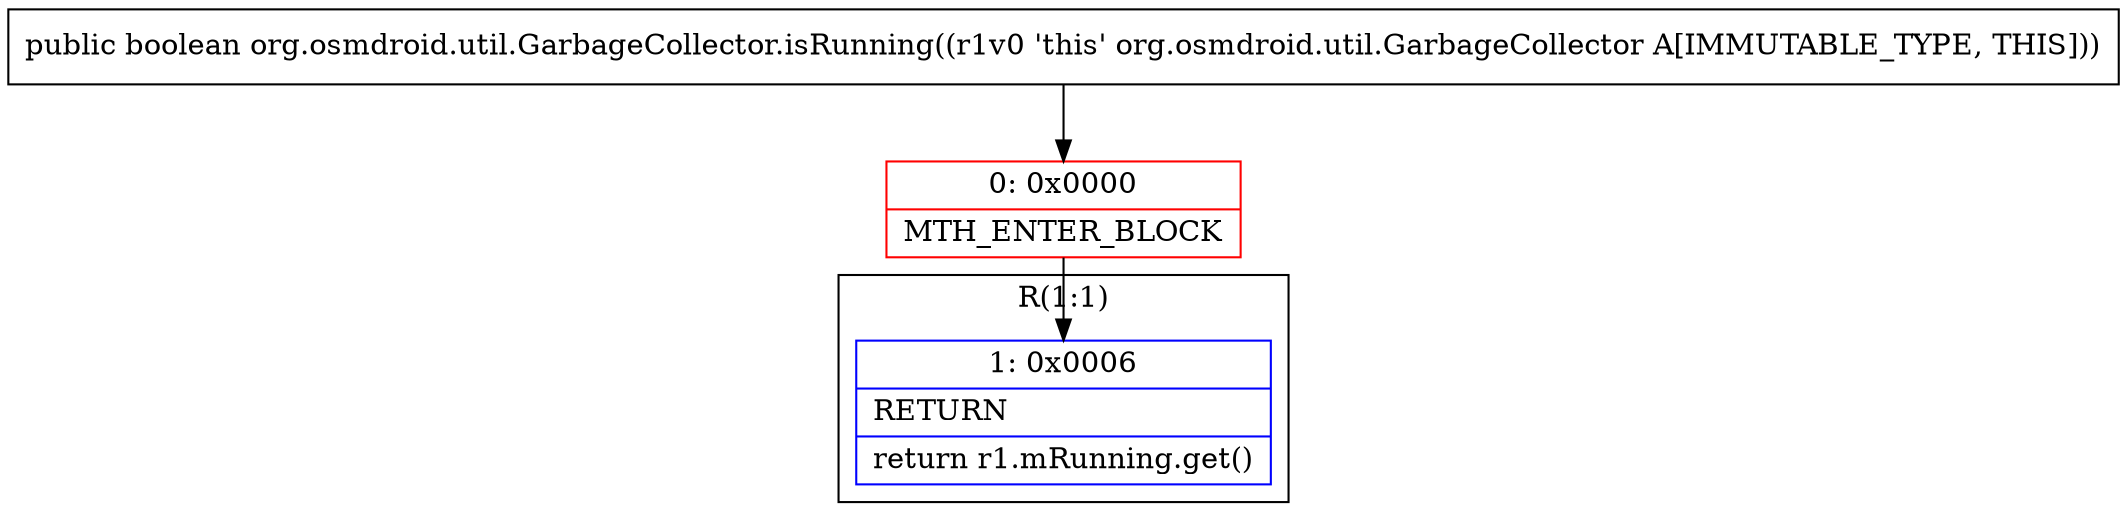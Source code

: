 digraph "CFG fororg.osmdroid.util.GarbageCollector.isRunning()Z" {
subgraph cluster_Region_651226453 {
label = "R(1:1)";
node [shape=record,color=blue];
Node_1 [shape=record,label="{1\:\ 0x0006|RETURN\l|return r1.mRunning.get()\l}"];
}
Node_0 [shape=record,color=red,label="{0\:\ 0x0000|MTH_ENTER_BLOCK\l}"];
MethodNode[shape=record,label="{public boolean org.osmdroid.util.GarbageCollector.isRunning((r1v0 'this' org.osmdroid.util.GarbageCollector A[IMMUTABLE_TYPE, THIS])) }"];
MethodNode -> Node_0;
Node_0 -> Node_1;
}

